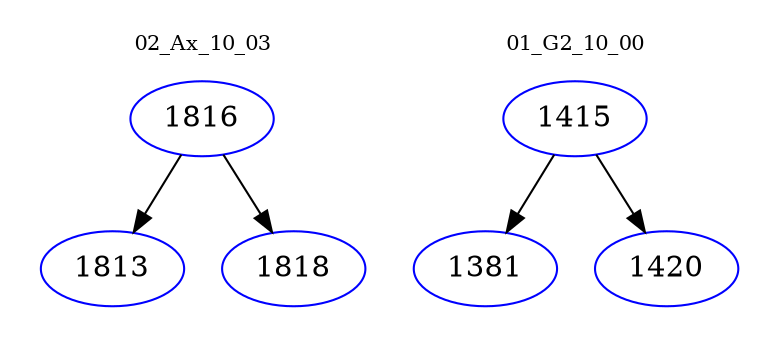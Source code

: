 digraph{
subgraph cluster_0 {
color = white
label = "02_Ax_10_03";
fontsize=10;
T0_1816 [label="1816", color="blue"]
T0_1816 -> T0_1813 [color="black"]
T0_1813 [label="1813", color="blue"]
T0_1816 -> T0_1818 [color="black"]
T0_1818 [label="1818", color="blue"]
}
subgraph cluster_1 {
color = white
label = "01_G2_10_00";
fontsize=10;
T1_1415 [label="1415", color="blue"]
T1_1415 -> T1_1381 [color="black"]
T1_1381 [label="1381", color="blue"]
T1_1415 -> T1_1420 [color="black"]
T1_1420 [label="1420", color="blue"]
}
}
